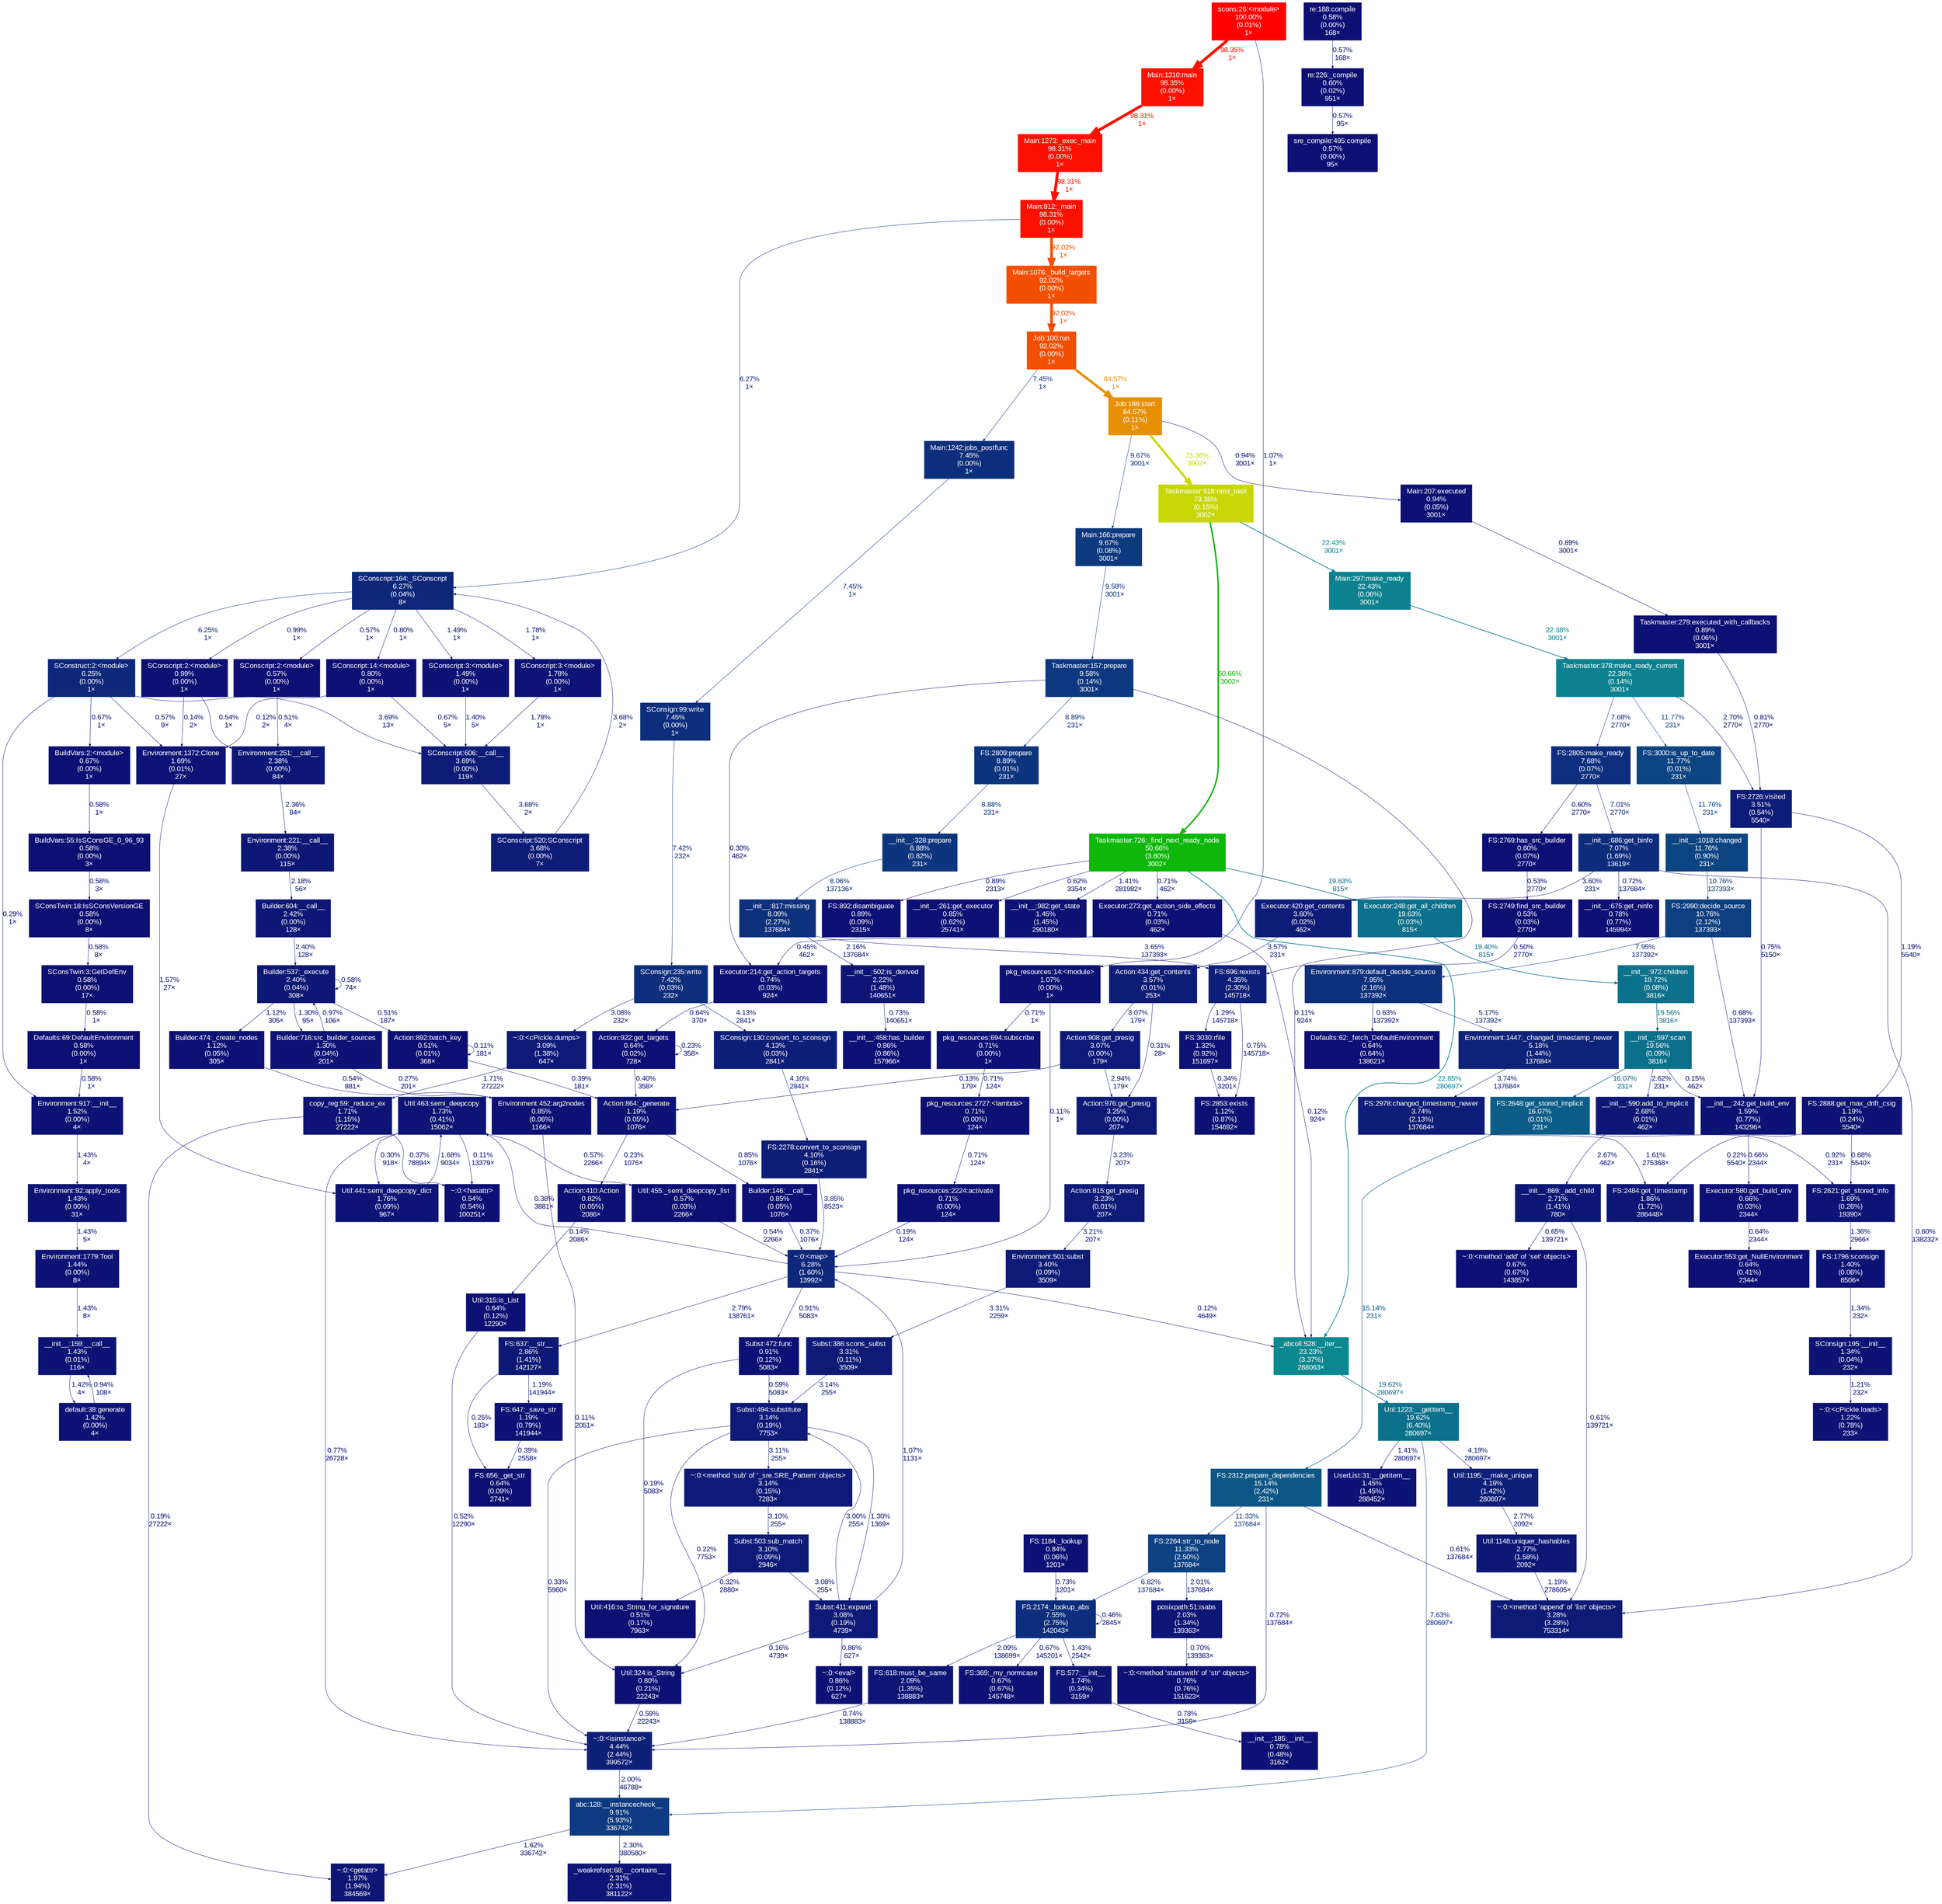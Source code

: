 digraph {
	graph [ranksep=0.25, fontname=Arial, nodesep=0.125];
	node [fontname=Arial, style=filled, height=0, width=0, shape=box, fontcolor=white];
	edge [fontname=Arial];
	0 [color="#0d2e7c", fontcolor="#ffffff", fontsize="10.00", label="FS:2174:_lookup_abs\n7.55%\n(2.75%)\n142043×"];
	0 -> 0 [color="#0d0f73", label="0.46%\n2845×", arrowsize="0.35", fontsize="10.00", fontcolor="#0d0f73", labeldistance="0.50", penwidth="0.50"];
	0 -> 336 [color="#0d0f74", label="0.67%\n145201×", arrowsize="0.35", fontsize="10.00", fontcolor="#0d0f74", labeldistance="0.50", penwidth="0.50"];
	0 -> 788 [color="#0d1375", label="1.43%\n2542×", arrowsize="0.35", fontsize="10.00", fontcolor="#0d1375", labeldistance="0.50", penwidth="0.50"];
	0 -> 415 [color="#0d1575", label="2.09%\n138699×", arrowsize="0.35", fontsize="10.00", fontcolor="#0d1575", labeldistance="0.50", penwidth="0.50"];
	1 [color="#0d1074", fontcolor="#ffffff", fontsize="10.00", label="FS:1184:_lookup\n0.84%\n(0.06%)\n1201×"];
	1 -> 0 [color="#0d1074", label="0.73%\n1201×", arrowsize="0.35", fontsize="10.00", fontcolor="#0d1074", labeldistance="0.50", penwidth="0.50"];
	2 [color="#0d4181", fontcolor="#ffffff", fontsize="10.00", label="FS:2264:str_to_node\n11.33%\n(2.50%)\n137684×"];
	2 -> 0 [color="#0d2b7c", label="6.82%\n137684×", arrowsize="0.35", fontsize="10.00", fontcolor="#0d2b7c", labeldistance="0.50", penwidth="0.50"];
	2 -> 1541 [color="#0d1575", label="2.01%\n137684×", arrowsize="0.35", fontsize="10.00", fontcolor="#0d1575", labeldistance="0.50", penwidth="0.50"];
	4 [color="#0eb709", fontcolor="#ffffff", fontsize="10.00", label="Taskmaster:726:_find_next_ready_node\n50.66%\n(3.80%)\n3002×"];
	4 -> 866 [color="#0d1375", label="1.41%\n281982×", arrowsize="0.35", fontsize="10.00", fontcolor="#0d1375", labeldistance="0.50", penwidth="0.50"];
	4 -> 292 [color="#0d1074", label="0.89%\n2313×", arrowsize="0.35", fontsize="10.00", fontcolor="#0d1074", labeldistance="0.50", penwidth="0.50"];
	4 -> 454 [color="#0d1074", label="0.71%\n462×", arrowsize="0.35", fontsize="10.00", fontcolor="#0d1074", labeldistance="0.50", penwidth="0.50"];
	4 -> 240 [color="#0d0f74", label="0.62%\n3354×", arrowsize="0.35", fontsize="10.00", fontcolor="#0d0f74", labeldistance="0.50", penwidth="0.50"];
	4 -> 927 [color="#0c8591", label="22.85%\n280697×", arrowsize="0.48", fontsize="10.00", fontcolor="#0c8591", labeldistance="0.91", penwidth="0.91"];
	4 -> 895 [color="#0c718c", label="19.63%\n815×", arrowsize="0.44", fontsize="10.00", fontcolor="#0c718c", labeldistance="0.79", penwidth="0.79"];
	14 [color="#0d0f73", fontcolor="#ffffff", fontsize="10.00", label="Action:892:batch_key\n0.51%\n(0.01%)\n368×"];
	14 -> 761 [color="#0d0e73", label="0.39%\n181×", arrowsize="0.35", fontsize="10.00", fontcolor="#0d0e73", labeldistance="0.50", penwidth="0.50"];
	14 -> 14 [color="#0d0d73", label="0.11%\n181×", arrowsize="0.35", fontsize="10.00", fontcolor="#0d0d73", labeldistance="0.50", penwidth="0.50"];
	15 [color="#0d1776", fontcolor="#ffffff", fontsize="10.00", label="Builder:537:_execute\n2.40%\n(0.04%)\n308×"];
	15 -> 14 [color="#0d0f73", label="0.51%\n187×", arrowsize="0.35", fontsize="10.00", fontcolor="#0d0f73", labeldistance="0.50", penwidth="0.50"];
	15 -> 15 [color="#0d0f73", label="0.58%\n74×", arrowsize="0.35", fontsize="10.00", fontcolor="#0d0f73", labeldistance="0.50", penwidth="0.50"];
	15 -> 17 [color="#0d1174", label="1.12%\n305×", arrowsize="0.35", fontsize="10.00", fontcolor="#0d1174", labeldistance="0.50", penwidth="0.50"];
	15 -> 208 [color="#0d1274", label="1.30%\n95×", arrowsize="0.35", fontsize="10.00", fontcolor="#0d1274", labeldistance="0.50", penwidth="0.50"];
	17 [color="#0d1174", fontcolor="#ffffff", fontsize="10.00", label="Builder:474:_create_nodes\n1.12%\n(0.05%)\n305×"];
	17 -> 222 [color="#0d0f73", label="0.54%\n881×", arrowsize="0.35", fontsize="10.00", fontcolor="#0d0f73", labeldistance="0.50", penwidth="0.50"];
	32 [color="#ff0000", fontcolor="#ffffff", fontsize="10.00", label="scons:26:<module>\n100.00%\n(0.01%)\n1×"];
	32 -> 239 [color="#0d1174", label="1.07%\n1×", arrowsize="0.35", fontsize="10.00", fontcolor="#0d1174", labeldistance="0.50", penwidth="0.50"];
	32 -> 124 [color="#fc1100", label="98.35%\n1×", arrowsize="0.99", fontsize="10.00", fontcolor="#fc1100", labeldistance="3.93", penwidth="3.93"];
	80 [color="#fc1100", fontcolor="#ffffff", fontsize="10.00", label="Main:812:_main\n98.31%\n(0.00%)\n1×"];
	80 -> 178 [color="#0d287b", label="6.27%\n1×", arrowsize="0.35", fontsize="10.00", fontcolor="#0d287b", labeldistance="0.50", penwidth="0.50"];
	80 -> 551 [color="#f34f02", label="92.02%\n1×", arrowsize="0.96", fontsize="10.00", fontcolor="#f34f02", labeldistance="3.68", penwidth="3.68"];
	97 [color="#0d1475", fontcolor="#ffffff", fontsize="10.00", label="Util:463:semi_deepcopy\n1.73%\n(0.41%)\n15062×"];
	97 -> 1349 [color="#0d0d73", label="0.11%\n13379×", arrowsize="0.35", fontsize="10.00", fontcolor="#0d0d73", labeldistance="0.50", penwidth="0.50"];
	97 -> 593 [color="#0d0f73", label="0.57%\n2266×", arrowsize="0.35", fontsize="10.00", fontcolor="#0d0f73", labeldistance="0.50", penwidth="0.50"];
	97 -> 1010 [color="#0d0e73", label="0.30%\n918×", arrowsize="0.35", fontsize="10.00", fontcolor="#0d0e73", labeldistance="0.50", penwidth="0.50"];
	97 -> 412 [color="#0d1074", label="0.77%\n26728×", arrowsize="0.35", fontsize="10.00", fontcolor="#0d1074", labeldistance="0.50", penwidth="0.50"];
	121 [color="#0d287b", fontcolor="#ffffff", fontsize="10.00", label="SConstruct:2:<module>\n6.25%\n(0.00%)\n1×"];
	121 -> 531 [color="#0d0e73", label="0.29%\n1×", arrowsize="0.35", fontsize="10.00", fontcolor="#0d0e73", labeldistance="0.50", penwidth="0.50"];
	121 -> 533 [color="#0d1074", label="0.67%\n1×", arrowsize="0.35", fontsize="10.00", fontcolor="#0d1074", labeldistance="0.50", penwidth="0.50"];
	121 -> 202 [color="#0d0f73", label="0.57%\n9×", arrowsize="0.35", fontsize="10.00", fontcolor="#0d0f73", labeldistance="0.50", penwidth="0.50"];
	121 -> 505 [color="#0d1c77", label="3.69%\n13×", arrowsize="0.35", fontsize="10.00", fontcolor="#0d1c77", labeldistance="0.50", penwidth="0.50"];
	124 [color="#fc1100", fontcolor="#ffffff", fontsize="10.00", label="Main:1310:main\n98.35%\n(0.00%)\n1×"];
	124 -> 437 [color="#fc1100", label="98.31%\n1×", arrowsize="0.99", fontsize="10.00", fontcolor="#fc1100", labeldistance="3.93", penwidth="3.93"];
	136 [color="#0d2c7c", fontcolor="#ffffff", fontsize="10.00", label="__init__:686:get_binfo\n7.07%\n(1.69%)\n13619×"];
	136 -> 334 [color="#0d1074", label="0.72%\n137684×", arrowsize="0.35", fontsize="10.00", fontcolor="#0d1074", labeldistance="0.50", penwidth="0.50"];
	136 -> 1619 [color="#0d0f74", label="0.60%\n138232×", arrowsize="0.35", fontsize="10.00", fontcolor="#0d0f74", labeldistance="0.50", penwidth="0.50"];
	136 -> 820 [color="#0d1c77", label="3.60%\n231×", arrowsize="0.35", fontsize="10.00", fontcolor="#0d1c77", labeldistance="0.50", penwidth="0.50"];
	138 [color="#0d0f73", fontcolor="#ffffff", fontsize="10.00", label="sre_compile:495:compile\n0.57%\n(0.00%)\n95×"];
	143 [color="#0d1375", fontcolor="#ffffff", fontsize="10.00", label="SConscript:3:<module>\n1.49%\n(0.00%)\n1×"];
	143 -> 505 [color="#0d1375", label="1.40%\n5×", arrowsize="0.35", fontsize="10.00", fontcolor="#0d1375", labeldistance="0.50", penwidth="0.50"];
	164 [color="#0d1c77", fontcolor="#ffffff", fontsize="10.00", label="SConscript:520:SConscript\n3.68%\n(0.00%)\n7×"];
	164 -> 178 [color="#0d1c77", label="3.68%\n2×", arrowsize="0.35", fontsize="10.00", fontcolor="#0d1c77", labeldistance="0.50", penwidth="0.50"];
	166 [color="#0d1375", fontcolor="#ffffff", fontsize="10.00", label="__init__:159:__call__\n1.43%\n(0.01%)\n116×"];
	166 -> 518 [color="#0d1375", label="1.42%\n4×", arrowsize="0.35", fontsize="10.00", fontcolor="#0d1375", labeldistance="0.50", penwidth="0.50"];
	178 [color="#0d287b", fontcolor="#ffffff", fontsize="10.00", label="SConscript:164:_SConscript\n6.27%\n(0.04%)\n8×"];
	178 -> 512 [color="#0d0f73", label="0.57%\n1×", arrowsize="0.35", fontsize="10.00", fontcolor="#0d0f73", labeldistance="0.50", penwidth="0.50"];
	178 -> 143 [color="#0d1375", label="1.49%\n1×", arrowsize="0.35", fontsize="10.00", fontcolor="#0d1375", labeldistance="0.50", penwidth="0.50"];
	178 -> 280 [color="#0d1174", label="0.99%\n1×", arrowsize="0.35", fontsize="10.00", fontcolor="#0d1174", labeldistance="0.50", penwidth="0.50"];
	178 -> 514 [color="#0d1475", label="1.78%\n1×", arrowsize="0.35", fontsize="10.00", fontcolor="#0d1475", labeldistance="0.50", penwidth="0.50"];
	178 -> 121 [color="#0d287b", label="6.25%\n1×", arrowsize="0.35", fontsize="10.00", fontcolor="#0d287b", labeldistance="0.50", penwidth="0.50"];
	178 -> 508 [color="#0d1074", label="0.80%\n1×", arrowsize="0.35", fontsize="10.00", fontcolor="#0d1074", labeldistance="0.50", penwidth="0.50"];
	190 [color="#0d1074", fontcolor="#ffffff", fontsize="10.00", label="__init__:458:has_builder\n0.86%\n(0.86%)\n157966×"];
	193 [color="#0c8290", fontcolor="#ffffff", fontsize="10.00", label="Taskmaster:378:make_ready_current\n22.38%\n(0.14%)\n3001×"];
	193 -> 194 [color="#0d1876", label="2.70%\n2770×", arrowsize="0.35", fontsize="10.00", fontcolor="#0d1876", labeldistance="0.50", penwidth="0.50"];
	193 -> 806 [color="#0d2f7d", label="7.68%\n2770×", arrowsize="0.35", fontsize="10.00", fontcolor="#0d2f7d", labeldistance="0.50", penwidth="0.50"];
	193 -> 921 [color="#0d4482", label="11.77%\n231×", arrowsize="0.35", fontsize="10.00", fontcolor="#0d4482", labeldistance="0.50", penwidth="0.50"];
	194 [color="#0d1c77", fontcolor="#ffffff", fontsize="10.00", label="FS:2726:visited\n3.51%\n(0.54%)\n5540×"];
	194 -> 690 [color="#0d1274", label="1.19%\n5540×", arrowsize="0.35", fontsize="10.00", fontcolor="#0d1274", labeldistance="0.50", penwidth="0.50"];
	194 -> 243 [color="#0d1074", label="0.75%\n5150×", arrowsize="0.35", fontsize="10.00", fontcolor="#0d1074", labeldistance="0.50", penwidth="0.50"];
	195 [color="#0c708c", fontcolor="#ffffff", fontsize="10.00", label="__init__:597:scan\n19.56%\n(0.09%)\n3816×"];
	195 -> 742 [color="#0c5c88", label="16.07%\n231×", arrowsize="0.40", fontsize="10.00", fontcolor="#0c5c88", labeldistance="0.64", penwidth="0.64"];
	195 -> 934 [color="#0d1876", label="2.62%\n231×", arrowsize="0.35", fontsize="10.00", fontcolor="#0d1876", labeldistance="0.50", penwidth="0.50"];
	195 -> 243 [color="#0d0d73", label="0.15%\n462×", arrowsize="0.35", fontsize="10.00", fontcolor="#0d0d73", labeldistance="0.50", penwidth="0.50"];
	196 [color="#0d1676", fontcolor="#ffffff", fontsize="10.00", label="__init__:502:is_derived\n2.22%\n(1.48%)\n140651×"];
	196 -> 190 [color="#0d1074", label="0.73%\n140651×", arrowsize="0.35", fontsize="10.00", fontcolor="#0d1074", labeldistance="0.50", penwidth="0.50"];
	197 [color="#0d4482", fontcolor="#ffffff", fontsize="10.00", label="__init__:1018:changed\n11.76%\n(0.90%)\n231×"];
	197 -> 282 [color="#0d3f81", label="10.76%\n137393×", arrowsize="0.35", fontsize="10.00", fontcolor="#0d3f81", labeldistance="0.50", penwidth="0.50"];
	198 [color="#0d1174", fontcolor="#ffffff", fontsize="10.00", label="Main:207:executed\n0.94%\n(0.05%)\n3001×"];
	198 -> 817 [color="#0d1074", label="0.89%\n3001×", arrowsize="0.35", fontsize="10.00", fontcolor="#0d1074", labeldistance="0.50", penwidth="0.50"];
	202 [color="#0d1475", fontcolor="#ffffff", fontsize="10.00", label="Environment:1372:Clone\n1.69%\n(0.01%)\n27×"];
	202 -> 1010 [color="#0d1375", label="1.57%\n27×", arrowsize="0.35", fontsize="10.00", fontcolor="#0d1375", labeldistance="0.50", penwidth="0.50"];
	208 [color="#0d1274", fontcolor="#ffffff", fontsize="10.00", label="Builder:716:src_builder_sources\n1.30%\n(0.04%)\n201×"];
	208 -> 15 [color="#0d1174", label="0.97%\n106×", arrowsize="0.35", fontsize="10.00", fontcolor="#0d1174", labeldistance="0.50", penwidth="0.50"];
	208 -> 222 [color="#0d0e73", label="0.27%\n201×", arrowsize="0.35", fontsize="10.00", fontcolor="#0d0e73", labeldistance="0.50", penwidth="0.50"];
	209 [color="#0c718c", fontcolor="#ffffff", fontsize="10.00", label="__init__:972:children\n19.72%\n(0.08%)\n3816×"];
	209 -> 195 [color="#0c708c", label="19.56%\n3816×", arrowsize="0.44", fontsize="10.00", fontcolor="#0c708c", labeldistance="0.78", penwidth="0.78"];
	212 [color="#0d287b", fontcolor="#ffffff", fontsize="10.00", label="~:0:<map>\n6.28%\n(1.60%)\n13992×"];
	212 -> 927 [color="#0d0d73", label="0.12%\n4649×", arrowsize="0.35", fontsize="10.00", fontcolor="#0d0d73", labeldistance="0.50", penwidth="0.50"];
	212 -> 1186 [color="#0d1074", label="0.91%\n5083×", arrowsize="0.35", fontsize="10.00", fontcolor="#0d1074", labeldistance="0.50", penwidth="0.50"];
	212 -> 97 [color="#0d0e73", label="0.38%\n3881×", arrowsize="0.35", fontsize="10.00", fontcolor="#0d0e73", labeldistance="0.50", penwidth="0.50"];
	212 -> 620 [color="#0d1976", label="2.79%\n138761×", arrowsize="0.35", fontsize="10.00", fontcolor="#0d1976", labeldistance="0.50", penwidth="0.50"];
	222 [color="#0d1074", fontcolor="#ffffff", fontsize="10.00", label="Environment:452:arg2nodes\n0.85%\n(0.06%)\n1166×"];
	222 -> 422 [color="#0d0d73", label="0.11%\n2051×", arrowsize="0.35", fontsize="10.00", fontcolor="#0d0d73", labeldistance="0.50", penwidth="0.50"];
	235 [color="#0d1b77", fontcolor="#ffffff", fontsize="10.00", label="Environment:501:subst\n3.40%\n(0.09%)\n3509×"];
	235 -> 273 [color="#0d1b77", label="3.31%\n2259×", arrowsize="0.35", fontsize="10.00", fontcolor="#0d1b77", labeldistance="0.50", penwidth="0.50"];
	239 [color="#0d1174", fontcolor="#ffffff", fontsize="10.00", label="pkg_resources:14:<module>\n1.07%\n(0.00%)\n1×"];
	239 -> 212 [color="#0d0d73", label="0.11%\n1×", arrowsize="0.35", fontsize="10.00", fontcolor="#0d0d73", labeldistance="0.50", penwidth="0.50"];
	239 -> 482 [color="#0d1074", label="0.71%\n1×", arrowsize="0.35", fontsize="10.00", fontcolor="#0d1074", labeldistance="0.50", penwidth="0.50"];
	240 [color="#0d1074", fontcolor="#ffffff", fontsize="10.00", label="__init__:261:get_executor\n0.85%\n(0.62%)\n25741×"];
	242 [color="#c9d706", fontcolor="#ffffff", fontsize="10.00", label="Taskmaster:918:next_task\n73.36%\n(0.15%)\n3002×"];
	242 -> 4 [color="#0eb709", label="50.66%\n3002×", arrowsize="0.71", fontsize="10.00", fontcolor="#0eb709", labeldistance="2.03", penwidth="2.03"];
	242 -> 1485 [color="#0c8290", label="22.43%\n3001×", arrowsize="0.47", fontsize="10.00", fontcolor="#0c8290", labeldistance="0.90", penwidth="0.90"];
	243 [color="#0d1375", fontcolor="#ffffff", fontsize="10.00", label="__init__:242:get_build_env\n1.59%\n(0.77%)\n143296×"];
	243 -> 790 [color="#0d0f74", label="0.66%\n2344×", arrowsize="0.35", fontsize="10.00", fontcolor="#0d0f74", labeldistance="0.50", penwidth="0.50"];
	244 [color="#0d387f", fontcolor="#ffffff", fontsize="10.00", label="Taskmaster:157:prepare\n9.58%\n(0.14%)\n3001×"];
	244 -> 844 [color="#0d357e", label="8.89%\n231×", arrowsize="0.35", fontsize="10.00", fontcolor="#0d357e", labeldistance="0.50", penwidth="0.50"];
	244 -> 981 [color="#0d0e73", label="0.30%\n462×", arrowsize="0.35", fontsize="10.00", fontcolor="#0d0e73", labeldistance="0.50", penwidth="0.50"];
	244 -> 927 [color="#0d0d73", label="0.11%\n924×", arrowsize="0.35", fontsize="10.00", fontcolor="#0d0d73", labeldistance="0.50", penwidth="0.50"];
	250 [color="#0d1c77", fontcolor="#ffffff", fontsize="10.00", label="Action:434:get_contents\n3.57%\n(0.01%)\n253×"];
	250 -> 1167 [color="#0d0e73", label="0.31%\n28×", arrowsize="0.35", fontsize="10.00", fontcolor="#0d0e73", labeldistance="0.50", penwidth="0.50"];
	250 -> 847 [color="#0d1a77", label="3.07%\n179×", arrowsize="0.35", fontsize="10.00", fontcolor="#0d1a77", labeldistance="0.50", penwidth="0.50"];
	273 [color="#0d1b77", fontcolor="#ffffff", fontsize="10.00", label="Subst:386:scons_subst\n3.31%\n(0.11%)\n3509×"];
	273 -> 438 [color="#0d1a77", label="3.14%\n255×", arrowsize="0.35", fontsize="10.00", fontcolor="#0d1a77", labeldistance="0.50", penwidth="0.50"];
	280 [color="#0d1174", fontcolor="#ffffff", fontsize="10.00", label="SConscript:2:<module>\n0.99%\n(0.00%)\n1×"];
	280 -> 202 [color="#0d0d73", label="0.14%\n2×", arrowsize="0.35", fontsize="10.00", fontcolor="#0d0d73", labeldistance="0.50", penwidth="0.50"];
	280 -> 763 [color="#0d0f73", label="0.54%\n1×", arrowsize="0.35", fontsize="10.00", fontcolor="#0d0f73", labeldistance="0.50", penwidth="0.50"];
	282 [color="#0d3f81", fontcolor="#ffffff", fontsize="10.00", label="FS:2990:decide_source\n10.76%\n(2.12%)\n137393×"];
	282 -> 1466 [color="#0d307d", label="7.95%\n137392×", arrowsize="0.35", fontsize="10.00", fontcolor="#0d307d", labeldistance="0.50", penwidth="0.50"];
	282 -> 243 [color="#0d1074", label="0.68%\n137393×", arrowsize="0.35", fontsize="10.00", fontcolor="#0d1074", labeldistance="0.50", penwidth="0.50"];
	292 [color="#0d1074", fontcolor="#ffffff", fontsize="10.00", label="FS:892:disambiguate\n0.89%\n(0.09%)\n2315×"];
	308 [color="#0d1074", fontcolor="#ffffff", fontsize="10.00", label="__init__:185:__init__\n0.78%\n(0.48%)\n3162×"];
	318 [color="#0d0f73", fontcolor="#ffffff", fontsize="10.00", label="Util:416:to_String_for_signature\n0.51%\n(0.17%)\n7963×"];
	321 [color="#e89004", fontcolor="#ffffff", fontsize="10.00", label="Job:186:start\n84.57%\n(0.11%)\n1×"];
	321 -> 198 [color="#0d1174", label="0.94%\n3001×", arrowsize="0.35", fontsize="10.00", fontcolor="#0d1174", labeldistance="0.50", penwidth="0.50"];
	321 -> 1385 [color="#0d397f", label="9.67%\n3001×", arrowsize="0.35", fontsize="10.00", fontcolor="#0d397f", labeldistance="0.50", penwidth="0.50"];
	321 -> 242 [color="#c9d706", label="73.36%\n3002×", arrowsize="0.86", fontsize="10.00", fontcolor="#c9d706", labeldistance="2.93", penwidth="2.93"];
	334 [color="#0d1074", fontcolor="#ffffff", fontsize="10.00", label="__init__:675:get_ninfo\n0.78%\n(0.77%)\n145994×"];
	336 [color="#0d1074", fontcolor="#ffffff", fontsize="10.00", label="FS:369:_my_normcase\n0.67%\n(0.67%)\n145748×"];
	337 [color="#0d1274", fontcolor="#ffffff", fontsize="10.00", label="FS:3030:rfile\n1.32%\n(0.92%)\n151697×"];
	337 -> 1102 [color="#0d0e73", label="0.34%\n3201×", arrowsize="0.35", fontsize="10.00", fontcolor="#0d0e73", labeldistance="0.50", penwidth="0.50"];
	389 [color="#0d1375", fontcolor="#ffffff", fontsize="10.00", label="Environment:1779:Tool\n1.44%\n(0.00%)\n8×"];
	389 -> 166 [color="#0d1375", label="1.43%\n8×", arrowsize="0.35", fontsize="10.00", fontcolor="#0d1375", labeldistance="0.50", penwidth="0.50"];
	391 [color="#0d1375", fontcolor="#ffffff", fontsize="10.00", label="Environment:92:apply_tools\n1.43%\n(0.00%)\n31×"];
	391 -> 389 [color="#0d1375", label="1.43%\n5×", arrowsize="0.35", fontsize="10.00", fontcolor="#0d1375", labeldistance="0.50", penwidth="0.50"];
	412 [color="#0d2078", fontcolor="#ffffff", fontsize="10.00", label="~:0:<isinstance>\n4.44%\n(2.44%)\n399572×"];
	412 -> 633 [color="#0d1575", label="2.00%\n46788×", arrowsize="0.35", fontsize="10.00", fontcolor="#0d1575", labeldistance="0.50", penwidth="0.50"];
	415 [color="#0d1575", fontcolor="#ffffff", fontsize="10.00", label="FS:618:must_be_same\n2.09%\n(1.35%)\n138883×"];
	415 -> 412 [color="#0d1074", label="0.74%\n138883×", arrowsize="0.35", fontsize="10.00", fontcolor="#0d1074", labeldistance="0.50", penwidth="0.50"];
	418 [color="#0d0f74", fontcolor="#ffffff", fontsize="10.00", label="Util:315:is_List\n0.64%\n(0.12%)\n12290×"];
	418 -> 412 [color="#0d0f73", label="0.52%\n12290×", arrowsize="0.35", fontsize="10.00", fontcolor="#0d0f73", labeldistance="0.50", penwidth="0.50"];
	422 [color="#0d1074", fontcolor="#ffffff", fontsize="10.00", label="Util:324:is_String\n0.80%\n(0.21%)\n22243×"];
	422 -> 412 [color="#0d0f73", label="0.59%\n22243×", arrowsize="0.35", fontsize="10.00", fontcolor="#0d0f73", labeldistance="0.50", penwidth="0.50"];
	427 [color="#0d0f74", fontcolor="#ffffff", fontsize="10.00", label="re:226:_compile\n0.60%\n(0.02%)\n951×"];
	427 -> 138 [color="#0d0f73", label="0.57%\n95×", arrowsize="0.35", fontsize="10.00", fontcolor="#0d0f73", labeldistance="0.50", penwidth="0.50"];
	436 [color="#0d1274", fontcolor="#ffffff", fontsize="10.00", label="SConsign:195:__init__\n1.34%\n(0.04%)\n232×"];
	436 -> 1284 [color="#0d1274", label="1.21%\n232×", arrowsize="0.35", fontsize="10.00", fontcolor="#0d1274", labeldistance="0.50", penwidth="0.50"];
	437 [color="#fc1100", fontcolor="#ffffff", fontsize="10.00", label="Main:1273:_exec_main\n98.31%\n(0.00%)\n1×"];
	437 -> 80 [color="#fc1100", label="98.31%\n1×", arrowsize="0.99", fontsize="10.00", fontcolor="#fc1100", labeldistance="3.93", penwidth="3.93"];
	438 [color="#0d1a77", fontcolor="#ffffff", fontsize="10.00", label="Subst:494:substitute\n3.14%\n(0.19%)\n7753×"];
	438 -> 585 [color="#0d1274", label="1.30%\n1369×", arrowsize="0.35", fontsize="10.00", fontcolor="#0d1274", labeldistance="0.50", penwidth="0.50"];
	438 -> 1171 [color="#0d1a77", label="3.11%\n255×", arrowsize="0.35", fontsize="10.00", fontcolor="#0d1a77", labeldistance="0.50", penwidth="0.50"];
	438 -> 412 [color="#0d0e73", label="0.33%\n5960×", arrowsize="0.35", fontsize="10.00", fontcolor="#0d0e73", labeldistance="0.50", penwidth="0.50"];
	438 -> 422 [color="#0d0e73", label="0.22%\n7753×", arrowsize="0.35", fontsize="10.00", fontcolor="#0d0e73", labeldistance="0.50", penwidth="0.50"];
	441 [color="#0c5686", fontcolor="#ffffff", fontsize="10.00", label="FS:2312:prepare_dependencies\n15.14%\n(2.42%)\n231×"];
	441 -> 2 [color="#0d4181", label="11.33%\n137684×", arrowsize="0.35", fontsize="10.00", fontcolor="#0d4181", labeldistance="0.50", penwidth="0.50"];
	441 -> 1619 [color="#0d0f74", label="0.61%\n137684×", arrowsize="0.35", fontsize="10.00", fontcolor="#0d0f74", labeldistance="0.50", penwidth="0.50"];
	441 -> 412 [color="#0d1074", label="0.72%\n137684×", arrowsize="0.35", fontsize="10.00", fontcolor="#0d1074", labeldistance="0.50", penwidth="0.50"];
	447 [color="#0d1475", fontcolor="#ffffff", fontsize="10.00", label="FS:2621:get_stored_info\n1.69%\n(0.26%)\n19390×"];
	447 -> 1288 [color="#0d1274", label="1.36%\n2966×", arrowsize="0.35", fontsize="10.00", fontcolor="#0d1274", labeldistance="0.50", penwidth="0.50"];
	453 [color="#0d1575", fontcolor="#ffffff", fontsize="10.00", label="~:0:<getattr>\n1.97%\n(1.94%)\n384569×"];
	454 [color="#0d1074", fontcolor="#ffffff", fontsize="10.00", label="Executor:273:get_action_side_effects\n0.71%\n(0.03%)\n462×"];
	454 -> 927 [color="#0d0d73", label="0.12%\n924×", arrowsize="0.35", fontsize="10.00", fontcolor="#0d0d73", labeldistance="0.50", penwidth="0.50"];
	454 -> 981 [color="#0d0f73", label="0.45%\n462×", arrowsize="0.35", fontsize="10.00", fontcolor="#0d0f73", labeldistance="0.50", penwidth="0.50"];
	482 [color="#0d1074", fontcolor="#ffffff", fontsize="10.00", label="pkg_resources:694:subscribe\n0.71%\n(0.00%)\n1×"];
	482 -> 1047 [color="#0d1074", label="0.71%\n124×", arrowsize="0.35", fontsize="10.00", fontcolor="#0d1074", labeldistance="0.50", penwidth="0.50"];
	491 [color="#0d1a77", fontcolor="#ffffff", fontsize="10.00", label="Action:815:get_presig\n3.23%\n(0.01%)\n207×"];
	491 -> 235 [color="#0d1a77", label="3.21%\n207×", arrowsize="0.35", fontsize="10.00", fontcolor="#0d1a77", labeldistance="0.50", penwidth="0.50"];
	505 [color="#0d1c77", fontcolor="#ffffff", fontsize="10.00", label="SConscript:606:__call__\n3.69%\n(0.00%)\n119×"];
	505 -> 164 [color="#0d1c77", label="3.68%\n2×", arrowsize="0.35", fontsize="10.00", fontcolor="#0d1c77", labeldistance="0.50", penwidth="0.50"];
	508 [color="#0d1074", fontcolor="#ffffff", fontsize="10.00", label="SConscript:14:<module>\n0.80%\n(0.00%)\n1×"];
	508 -> 202 [color="#0d0d73", label="0.12%\n2×", arrowsize="0.35", fontsize="10.00", fontcolor="#0d0d73", labeldistance="0.50", penwidth="0.50"];
	508 -> 505 [color="#0d1074", label="0.67%\n5×", arrowsize="0.35", fontsize="10.00", fontcolor="#0d1074", labeldistance="0.50", penwidth="0.50"];
	512 [color="#0d0f73", fontcolor="#ffffff", fontsize="10.00", label="SConscript:2:<module>\n0.57%\n(0.00%)\n1×"];
	512 -> 763 [color="#0d0f73", label="0.51%\n4×", arrowsize="0.35", fontsize="10.00", fontcolor="#0d0f73", labeldistance="0.50", penwidth="0.50"];
	514 [color="#0d1475", fontcolor="#ffffff", fontsize="10.00", label="SConscript:3:<module>\n1.78%\n(0.00%)\n1×"];
	514 -> 505 [color="#0d1475", label="1.78%\n1×", arrowsize="0.35", fontsize="10.00", fontcolor="#0d1475", labeldistance="0.50", penwidth="0.50"];
	518 [color="#0d1375", fontcolor="#ffffff", fontsize="10.00", label="default:38:generate\n1.42%\n(0.00%)\n4×"];
	518 -> 166 [color="#0d1174", label="0.94%\n108×", arrowsize="0.35", fontsize="10.00", fontcolor="#0d1174", labeldistance="0.50", penwidth="0.50"];
	531 [color="#0d1375", fontcolor="#ffffff", fontsize="10.00", label="Environment:917:__init__\n1.52%\n(0.00%)\n4×"];
	531 -> 391 [color="#0d1375", label="1.43%\n4×", arrowsize="0.35", fontsize="10.00", fontcolor="#0d1375", labeldistance="0.50", penwidth="0.50"];
	533 [color="#0d1074", fontcolor="#ffffff", fontsize="10.00", label="BuildVars:2:<module>\n0.67%\n(0.00%)\n1×"];
	533 -> 954 [color="#0d0f73", label="0.58%\n1×", arrowsize="0.35", fontsize="10.00", fontcolor="#0d0f73", labeldistance="0.50", penwidth="0.50"];
	551 [color="#f34f02", fontcolor="#ffffff", fontsize="10.00", label="Main:1076:_build_targets\n92.02%\n(0.00%)\n1×"];
	551 -> 1038 [color="#f34f02", label="92.02%\n1×", arrowsize="0.96", fontsize="10.00", fontcolor="#f34f02", labeldistance="3.68", penwidth="3.68"];
	559 [color="#0d0f74", fontcolor="#ffffff", fontsize="10.00", label="FS:656:_get_str\n0.64%\n(0.09%)\n2741×"];
	560 [color="#0d317d", fontcolor="#ffffff", fontsize="10.00", label="__init__:817:missing\n8.09%\n(2.27%)\n137684×"];
	560 -> 196 [color="#0d1676", label="2.16%\n137684×", arrowsize="0.35", fontsize="10.00", fontcolor="#0d1676", labeldistance="0.50", penwidth="0.50"];
	560 -> 1030 [color="#0d1c77", label="3.65%\n137393×", arrowsize="0.35", fontsize="10.00", fontcolor="#0d1c77", labeldistance="0.50", penwidth="0.50"];
	584 [color="#0d1e78", fontcolor="#ffffff", fontsize="10.00", label="FS:2278:convert_to_sconsign\n4.10%\n(0.16%)\n2841×"];
	584 -> 212 [color="#0d1d78", label="3.85%\n8523×", arrowsize="0.35", fontsize="10.00", fontcolor="#0d1d78", labeldistance="0.50", penwidth="0.50"];
	585 [color="#0d1a77", fontcolor="#ffffff", fontsize="10.00", label="Subst:411:expand\n3.08%\n(0.19%)\n4739×"];
	585 -> 1419 [color="#0d1074", label="0.86%\n627×", arrowsize="0.35", fontsize="10.00", fontcolor="#0d1074", labeldistance="0.50", penwidth="0.50"];
	585 -> 422 [color="#0d0d73", label="0.16%\n4739×", arrowsize="0.35", fontsize="10.00", fontcolor="#0d0d73", labeldistance="0.50", penwidth="0.50"];
	585 -> 212 [color="#0d1174", label="1.07%\n1131×", arrowsize="0.35", fontsize="10.00", fontcolor="#0d1174", labeldistance="0.50", penwidth="0.50"];
	585 -> 438 [color="#0d1977", label="3.00%\n255×", arrowsize="0.35", fontsize="10.00", fontcolor="#0d1977", labeldistance="0.50", penwidth="0.50"];
	587 [color="#0d1074", fontcolor="#ffffff", fontsize="10.00", label="pkg_resources:2224:activate\n0.71%\n(0.00%)\n124×"];
	587 -> 212 [color="#0d0e73", label="0.19%\n124×", arrowsize="0.35", fontsize="10.00", fontcolor="#0d0e73", labeldistance="0.50", penwidth="0.50"];
	593 [color="#0d0f73", fontcolor="#ffffff", fontsize="10.00", label="Util:455:_semi_deepcopy_list\n0.57%\n(0.03%)\n2266×"];
	593 -> 212 [color="#0d0f73", label="0.54%\n2266×", arrowsize="0.35", fontsize="10.00", fontcolor="#0d0f73", labeldistance="0.50", penwidth="0.50"];
	594 [color="#0d1074", fontcolor="#ffffff", fontsize="10.00", label="Builder:146:__call__\n0.85%\n(0.05%)\n1076×"];
	594 -> 212 [color="#0d0e73", label="0.37%\n1076×", arrowsize="0.35", fontsize="10.00", fontcolor="#0d0e73", labeldistance="0.50", penwidth="0.50"];
	620 [color="#0d1976", fontcolor="#ffffff", fontsize="10.00", label="FS:637:__str__\n2.86%\n(1.41%)\n142127×"];
	620 -> 812 [color="#0d1274", label="1.19%\n141944×", arrowsize="0.35", fontsize="10.00", fontcolor="#0d1274", labeldistance="0.50", penwidth="0.50"];
	620 -> 559 [color="#0d0e73", label="0.25%\n183×", arrowsize="0.35", fontsize="10.00", fontcolor="#0d0e73", labeldistance="0.50", penwidth="0.50"];
	623 [color="#0d1e78", fontcolor="#ffffff", fontsize="10.00", label="SConsign:130:convert_to_sconsign\n4.13%\n(0.03%)\n2841×"];
	623 -> 584 [color="#0d1e78", label="4.10%\n2841×", arrowsize="0.35", fontsize="10.00", fontcolor="#0d1e78", labeldistance="0.50", penwidth="0.50"];
	624 [color="#0d2e7c", fontcolor="#ffffff", fontsize="10.00", label="SConsign:235:write\n7.42%\n(0.03%)\n232×"];
	624 -> 623 [color="#0d1e78", label="4.13%\n2841×", arrowsize="0.35", fontsize="10.00", fontcolor="#0d1e78", labeldistance="0.50", penwidth="0.50"];
	624 -> 1301 [color="#0d1a77", label="3.08%\n232×", arrowsize="0.35", fontsize="10.00", fontcolor="#0d1a77", labeldistance="0.50", penwidth="0.50"];
	630 [color="#0d1475", fontcolor="#ffffff", fontsize="10.00", label="copy_reg:59:_reduce_ex\n1.71%\n(1.15%)\n27222×"];
	630 -> 453 [color="#0d0e73", label="0.19%\n27222×", arrowsize="0.35", fontsize="10.00", fontcolor="#0d0e73", labeldistance="0.50", penwidth="0.50"];
	630 -> 1349 [color="#0d0e73", label="0.37%\n78894×", arrowsize="0.35", fontsize="10.00", fontcolor="#0d0e73", labeldistance="0.50", penwidth="0.50"];
	633 [color="#0d3a80", fontcolor="#ffffff", fontsize="10.00", label="abc:128:__instancecheck__\n9.91%\n(5.93%)\n336742×"];
	633 -> 453 [color="#0d1475", label="1.62%\n336742×", arrowsize="0.35", fontsize="10.00", fontcolor="#0d1475", labeldistance="0.50", penwidth="0.50"];
	633 -> 1665 [color="#0d1676", label="2.30%\n380580×", arrowsize="0.35", fontsize="10.00", fontcolor="#0d1676", labeldistance="0.50", penwidth="0.50"];
	648 [color="#0d2e7c", fontcolor="#ffffff", fontsize="10.00", label="SConsign:99:write\n7.45%\n(0.00%)\n1×"];
	648 -> 624 [color="#0d2e7c", label="7.42%\n232×", arrowsize="0.35", fontsize="10.00", fontcolor="#0d2e7c", labeldistance="0.50", penwidth="0.50"];
	690 [color="#0d1274", fontcolor="#ffffff", fontsize="10.00", label="FS:2888:get_max_drift_csig\n1.19%\n(0.24%)\n5540×"];
	690 -> 1029 [color="#0d0e73", label="0.22%\n5540×", arrowsize="0.35", fontsize="10.00", fontcolor="#0d0e73", labeldistance="0.50", penwidth="0.50"];
	690 -> 447 [color="#0d1074", label="0.68%\n5540×", arrowsize="0.35", fontsize="10.00", fontcolor="#0d1074", labeldistance="0.50", penwidth="0.50"];
	705 [color="#0d1074", fontcolor="#ffffff", fontsize="10.00", label="Action:410:Action\n0.82%\n(0.05%)\n2086×"];
	705 -> 418 [color="#0d0d73", label="0.14%\n2086×", arrowsize="0.35", fontsize="10.00", fontcolor="#0d0d73", labeldistance="0.50", penwidth="0.50"];
	742 [color="#0c5c88", fontcolor="#ffffff", fontsize="10.00", label="FS:2648:get_stored_implicit\n16.07%\n(0.01%)\n231×"];
	742 -> 441 [color="#0c5686", label="15.14%\n231×", arrowsize="0.39", fontsize="10.00", fontcolor="#0c5686", labeldistance="0.61", penwidth="0.61"];
	742 -> 447 [color="#0d1174", label="0.92%\n231×", arrowsize="0.35", fontsize="10.00", fontcolor="#0d1174", labeldistance="0.50", penwidth="0.50"];
	756 [color="#0d1a77", fontcolor="#ffffff", fontsize="10.00", label="Subst:503:sub_match\n3.10%\n(0.09%)\n2946×"];
	756 -> 585 [color="#0d1a77", label="3.08%\n255×", arrowsize="0.35", fontsize="10.00", fontcolor="#0d1a77", labeldistance="0.50", penwidth="0.50"];
	756 -> 318 [color="#0d0e73", label="0.32%\n2880×", arrowsize="0.35", fontsize="10.00", fontcolor="#0d0e73", labeldistance="0.50", penwidth="0.50"];
	758 [color="#0d1776", fontcolor="#ffffff", fontsize="10.00", label="Builder:604:__call__\n2.42%\n(0.00%)\n128×"];
	758 -> 15 [color="#0d1776", label="2.40%\n128×", arrowsize="0.35", fontsize="10.00", fontcolor="#0d1776", labeldistance="0.50", penwidth="0.50"];
	761 [color="#0d1274", fontcolor="#ffffff", fontsize="10.00", label="Action:864:_generate\n1.19%\n(0.05%)\n1076×"];
	761 -> 705 [color="#0d0e73", label="0.23%\n1076×", arrowsize="0.35", fontsize="10.00", fontcolor="#0d0e73", labeldistance="0.50", penwidth="0.50"];
	761 -> 594 [color="#0d1074", label="0.85%\n1076×", arrowsize="0.35", fontsize="10.00", fontcolor="#0d1074", labeldistance="0.50", penwidth="0.50"];
	763 [color="#0d1776", fontcolor="#ffffff", fontsize="10.00", label="Environment:251:__call__\n2.38%\n(0.00%)\n84×"];
	763 -> 854 [color="#0d1776", label="2.36%\n84×", arrowsize="0.35", fontsize="10.00", fontcolor="#0d1776", labeldistance="0.50", penwidth="0.50"];
	768 [color="#0d1876", fontcolor="#ffffff", fontsize="10.00", label="Util:1148:uniquer_hashables\n2.77%\n(1.58%)\n2092×"];
	768 -> 1619 [color="#0d1274", label="1.19%\n278605×", arrowsize="0.35", fontsize="10.00", fontcolor="#0d1274", labeldistance="0.50", penwidth="0.50"];
	769 [color="#0d1f78", fontcolor="#ffffff", fontsize="10.00", label="Util:1195:__make_unique\n4.19%\n(1.42%)\n280697×"];
	769 -> 768 [color="#0d1876", label="2.77%\n2092×", arrowsize="0.35", fontsize="10.00", fontcolor="#0d1876", labeldistance="0.50", penwidth="0.50"];
	784 [color="#0d0f73", fontcolor="#ffffff", fontsize="10.00", label="SConsTwin:18:IsSConsVersionGE\n0.58%\n(0.00%)\n8×"];
	784 -> 851 [color="#0d0f73", label="0.58%\n8×", arrowsize="0.35", fontsize="10.00", fontcolor="#0d0f73", labeldistance="0.50", penwidth="0.50"];
	788 [color="#0d1475", fontcolor="#ffffff", fontsize="10.00", label="FS:577:__init__\n1.74%\n(0.34%)\n3159×"];
	788 -> 308 [color="#0d1074", label="0.78%\n3159×", arrowsize="0.35", fontsize="10.00", fontcolor="#0d1074", labeldistance="0.50", penwidth="0.50"];
	790 [color="#0d0f74", fontcolor="#ffffff", fontsize="10.00", label="Executor:580:get_build_env\n0.66%\n(0.03%)\n2344×"];
	790 -> 833 [color="#0d0f74", label="0.64%\n2344×", arrowsize="0.35", fontsize="10.00", fontcolor="#0d0f74", labeldistance="0.50", penwidth="0.50"];
	796 [color="#0d0f74", fontcolor="#ffffff", fontsize="10.00", label="Action:922:get_targets\n0.64%\n(0.02%)\n728×"];
	796 -> 761 [color="#0d0e73", label="0.40%\n358×", arrowsize="0.35", fontsize="10.00", fontcolor="#0d0e73", labeldistance="0.50", penwidth="0.50"];
	796 -> 796 [color="#0d0e73", label="0.23%\n358×", arrowsize="0.35", fontsize="10.00", fontcolor="#0d0e73", labeldistance="0.50", penwidth="0.50"];
	805 [color="#0d0f74", fontcolor="#ffffff", fontsize="10.00", label="FS:2769:has_src_builder\n0.60%\n(0.07%)\n2770×"];
	805 -> 896 [color="#0d0f73", label="0.53%\n2770×", arrowsize="0.35", fontsize="10.00", fontcolor="#0d0f73", labeldistance="0.50", penwidth="0.50"];
	806 [color="#0d2f7d", fontcolor="#ffffff", fontsize="10.00", label="FS:2805:make_ready\n7.68%\n(0.07%)\n2770×"];
	806 -> 136 [color="#0d2c7c", label="7.01%\n2770×", arrowsize="0.35", fontsize="10.00", fontcolor="#0d2c7c", labeldistance="0.50", penwidth="0.50"];
	806 -> 805 [color="#0d0f74", label="0.60%\n2770×", arrowsize="0.35", fontsize="10.00", fontcolor="#0d0f74", labeldistance="0.50", penwidth="0.50"];
	812 [color="#0d1274", fontcolor="#ffffff", fontsize="10.00", label="FS:647:_save_str\n1.19%\n(0.79%)\n141944×"];
	812 -> 559 [color="#0d0e73", label="0.39%\n2558×", arrowsize="0.35", fontsize="10.00", fontcolor="#0d0e73", labeldistance="0.50", penwidth="0.50"];
	817 [color="#0d1074", fontcolor="#ffffff", fontsize="10.00", label="Taskmaster:279:executed_with_callbacks\n0.89%\n(0.06%)\n3001×"];
	817 -> 194 [color="#0d1074", label="0.81%\n2770×", arrowsize="0.35", fontsize="10.00", fontcolor="#0d1074", labeldistance="0.50", penwidth="0.50"];
	820 [color="#0d1c77", fontcolor="#ffffff", fontsize="10.00", label="Executor:420:get_contents\n3.60%\n(0.02%)\n462×"];
	820 -> 250 [color="#0d1c77", label="3.57%\n231×", arrowsize="0.35", fontsize="10.00", fontcolor="#0d1c77", labeldistance="0.50", penwidth="0.50"];
	833 [color="#0d0f74", fontcolor="#ffffff", fontsize="10.00", label="Executor:553:get_NullEnvironment\n0.64%\n(0.41%)\n2344×"];
	843 [color="#0d357e", fontcolor="#ffffff", fontsize="10.00", label="__init__:328:prepare\n8.88%\n(0.82%)\n231×"];
	843 -> 560 [color="#0d317d", label="8.06%\n137136×", arrowsize="0.35", fontsize="10.00", fontcolor="#0d317d", labeldistance="0.50", penwidth="0.50"];
	844 [color="#0d357e", fontcolor="#ffffff", fontsize="10.00", label="FS:2809:prepare\n8.89%\n(0.01%)\n231×"];
	844 -> 843 [color="#0d357e", label="8.88%\n231×", arrowsize="0.35", fontsize="10.00", fontcolor="#0d357e", labeldistance="0.50", penwidth="0.50"];
	847 [color="#0d1a77", fontcolor="#ffffff", fontsize="10.00", label="Action:908:get_presig\n3.07%\n(0.00%)\n179×"];
	847 -> 761 [color="#0d0d73", label="0.13%\n179×", arrowsize="0.35", fontsize="10.00", fontcolor="#0d0d73", labeldistance="0.50", penwidth="0.50"];
	847 -> 1167 [color="#0d1977", label="2.94%\n179×", arrowsize="0.35", fontsize="10.00", fontcolor="#0d1977", labeldistance="0.50", penwidth="0.50"];
	851 [color="#0d0f73", fontcolor="#ffffff", fontsize="10.00", label="SConsTwin:3:GetDefEnv\n0.58%\n(0.00%)\n17×"];
	851 -> 868 [color="#0d0f73", label="0.58%\n1×", arrowsize="0.35", fontsize="10.00", fontcolor="#0d0f73", labeldistance="0.50", penwidth="0.50"];
	854 [color="#0d1776", fontcolor="#ffffff", fontsize="10.00", label="Environment:221:__call__\n2.38%\n(0.00%)\n115×"];
	854 -> 758 [color="#0d1676", label="2.18%\n56×", arrowsize="0.35", fontsize="10.00", fontcolor="#0d1676", labeldistance="0.50", penwidth="0.50"];
	866 [color="#0d1375", fontcolor="#ffffff", fontsize="10.00", label="__init__:982:get_state\n1.45%\n(1.45%)\n290180×"];
	868 [color="#0d0f73", fontcolor="#ffffff", fontsize="10.00", label="Defaults:69:DefaultEnvironment\n0.58%\n(0.00%)\n1×"];
	868 -> 531 [color="#0d0f73", label="0.58%\n1×", arrowsize="0.35", fontsize="10.00", fontcolor="#0d0f73", labeldistance="0.50", penwidth="0.50"];
	895 [color="#0c718c", fontcolor="#ffffff", fontsize="10.00", label="Executor:248:get_all_children\n19.63%\n(0.03%)\n815×"];
	895 -> 209 [color="#0c6f8c", label="19.40%\n815×", arrowsize="0.44", fontsize="10.00", fontcolor="#0c6f8c", labeldistance="0.78", penwidth="0.78"];
	896 [color="#0d0f73", fontcolor="#ffffff", fontsize="10.00", label="FS:2749:find_src_builder\n0.53%\n(0.03%)\n2770×"];
	896 -> 1030 [color="#0d0f73", label="0.50%\n2770×", arrowsize="0.35", fontsize="10.00", fontcolor="#0d0f73", labeldistance="0.50", penwidth="0.50"];
	921 [color="#0d4482", fontcolor="#ffffff", fontsize="10.00", label="FS:3000:is_up_to_date\n11.77%\n(0.01%)\n231×"];
	921 -> 197 [color="#0d4482", label="11.76%\n231×", arrowsize="0.35", fontsize="10.00", fontcolor="#0d4482", labeldistance="0.50", penwidth="0.50"];
	927 [color="#0c8891", fontcolor="#ffffff", fontsize="10.00", label="_abcoll:528:__iter__\n23.23%\n(3.37%)\n288063×"];
	927 -> 1106 [color="#0c718c", label="19.62%\n280697×", arrowsize="0.44", fontsize="10.00", fontcolor="#0c718c", labeldistance="0.78", penwidth="0.78"];
	934 [color="#0d1876", fontcolor="#ffffff", fontsize="10.00", label="__init__:590:add_to_implicit\n2.68%\n(0.01%)\n462×"];
	934 -> 1089 [color="#0d1876", label="2.67%\n462×", arrowsize="0.35", fontsize="10.00", fontcolor="#0d1876", labeldistance="0.50", penwidth="0.50"];
	954 [color="#0d0f73", fontcolor="#ffffff", fontsize="10.00", label="BuildVars:55:IsSConsGE_0_96_93\n0.58%\n(0.00%)\n3×"];
	954 -> 784 [color="#0d0f73", label="0.58%\n3×", arrowsize="0.35", fontsize="10.00", fontcolor="#0d0f73", labeldistance="0.50", penwidth="0.50"];
	981 [color="#0d1074", fontcolor="#ffffff", fontsize="10.00", label="Executor:214:get_action_targets\n0.74%\n(0.03%)\n924×"];
	981 -> 796 [color="#0d0f74", label="0.64%\n370×", arrowsize="0.35", fontsize="10.00", fontcolor="#0d0f74", labeldistance="0.50", penwidth="0.50"];
	1010 [color="#0d1475", fontcolor="#ffffff", fontsize="10.00", label="Util:441:semi_deepcopy_dict\n1.76%\n(0.09%)\n967×"];
	1010 -> 97 [color="#0d1475", label="1.68%\n9034×", arrowsize="0.35", fontsize="10.00", fontcolor="#0d1475", labeldistance="0.50", penwidth="0.50"];
	1029 [color="#0d1575", fontcolor="#ffffff", fontsize="10.00", label="FS:2484:get_timestamp\n1.86%\n(1.72%)\n286448×"];
	1030 [color="#0d1f78", fontcolor="#ffffff", fontsize="10.00", label="FS:696:rexists\n4.35%\n(2.30%)\n145718×"];
	1030 -> 337 [color="#0d1274", label="1.29%\n145718×", arrowsize="0.35", fontsize="10.00", fontcolor="#0d1274", labeldistance="0.50", penwidth="0.50"];
	1030 -> 1102 [color="#0d1074", label="0.75%\n145718×", arrowsize="0.35", fontsize="10.00", fontcolor="#0d1074", labeldistance="0.50", penwidth="0.50"];
	1038 [color="#f34f02", fontcolor="#ffffff", fontsize="10.00", label="Job:100:run\n92.02%\n(0.00%)\n1×"];
	1038 -> 321 [color="#e89004", label="84.57%\n1×", arrowsize="0.92", fontsize="10.00", fontcolor="#e89004", labeldistance="3.38", penwidth="3.38"];
	1038 -> 1436 [color="#0d2e7c", label="7.45%\n1×", arrowsize="0.35", fontsize="10.00", fontcolor="#0d2e7c", labeldistance="0.50", penwidth="0.50"];
	1047 [color="#0d1074", fontcolor="#ffffff", fontsize="10.00", label="pkg_resources:2727:<lambda>\n0.71%\n(0.00%)\n124×"];
	1047 -> 587 [color="#0d1074", label="0.71%\n124×", arrowsize="0.35", fontsize="10.00", fontcolor="#0d1074", labeldistance="0.50", penwidth="0.50"];
	1089 [color="#0d1876", fontcolor="#ffffff", fontsize="10.00", label="__init__:869:_add_child\n2.71%\n(1.41%)\n780×"];
	1089 -> 1619 [color="#0d0f74", label="0.61%\n139721×", arrowsize="0.35", fontsize="10.00", fontcolor="#0d0f74", labeldistance="0.50", penwidth="0.50"];
	1089 -> 1607 [color="#0d0f74", label="0.65%\n139721×", arrowsize="0.35", fontsize="10.00", fontcolor="#0d0f74", labeldistance="0.50", penwidth="0.50"];
	1102 [color="#0d1174", fontcolor="#ffffff", fontsize="10.00", label="FS:2853:exists\n1.12%\n(0.87%)\n154692×"];
	1106 [color="#0c718c", fontcolor="#ffffff", fontsize="10.00", label="Util:1223:__getitem__\n19.62%\n(6.40%)\n280697×"];
	1106 -> 769 [color="#0d1f78", label="4.19%\n280697×", arrowsize="0.35", fontsize="10.00", fontcolor="#0d1f78", labeldistance="0.50", penwidth="0.50"];
	1106 -> 1579 [color="#0d1375", label="1.41%\n280697×", arrowsize="0.35", fontsize="10.00", fontcolor="#0d1375", labeldistance="0.50", penwidth="0.50"];
	1106 -> 633 [color="#0d2f7d", label="7.63%\n280697×", arrowsize="0.35", fontsize="10.00", fontcolor="#0d2f7d", labeldistance="0.50", penwidth="0.50"];
	1153 [color="#0d0f73", fontcolor="#ffffff", fontsize="10.00", label="re:188:compile\n0.58%\n(0.00%)\n168×"];
	1153 -> 427 [color="#0d0f73", label="0.57%\n168×", arrowsize="0.35", fontsize="10.00", fontcolor="#0d0f73", labeldistance="0.50", penwidth="0.50"];
	1167 [color="#0d1b77", fontcolor="#ffffff", fontsize="10.00", label="Action:976:get_presig\n3.25%\n(0.00%)\n207×"];
	1167 -> 491 [color="#0d1a77", label="3.23%\n207×", arrowsize="0.35", fontsize="10.00", fontcolor="#0d1a77", labeldistance="0.50", penwidth="0.50"];
	1171 [color="#0d1a77", fontcolor="#ffffff", fontsize="10.00", label="~:0:<method 'sub' of '_sre.SRE_Pattern' objects>\n3.14%\n(0.15%)\n7283×"];
	1171 -> 756 [color="#0d1a77", label="3.10%\n255×", arrowsize="0.35", fontsize="10.00", fontcolor="#0d1a77", labeldistance="0.50", penwidth="0.50"];
	1186 [color="#0d1074", fontcolor="#ffffff", fontsize="10.00", label="Subst:472:func\n0.91%\n(0.12%)\n5083×"];
	1186 -> 318 [color="#0d0e73", label="0.19%\n5083×", arrowsize="0.35", fontsize="10.00", fontcolor="#0d0e73", labeldistance="0.50", penwidth="0.50"];
	1186 -> 438 [color="#0d0f74", label="0.59%\n5083×", arrowsize="0.35", fontsize="10.00", fontcolor="#0d0f74", labeldistance="0.50", penwidth="0.50"];
	1284 [color="#0d1274", fontcolor="#ffffff", fontsize="10.00", label="~:0:<cPickle.loads>\n1.22%\n(0.78%)\n233×"];
	1288 [color="#0d1375", fontcolor="#ffffff", fontsize="10.00", label="FS:1796:sconsign\n1.40%\n(0.06%)\n8506×"];
	1288 -> 436 [color="#0d1274", label="1.34%\n232×", arrowsize="0.35", fontsize="10.00", fontcolor="#0d1274", labeldistance="0.50", penwidth="0.50"];
	1301 [color="#0d1a77", fontcolor="#ffffff", fontsize="10.00", label="~:0:<cPickle.dumps>\n3.09%\n(1.38%)\n647×"];
	1301 -> 630 [color="#0d1475", label="1.71%\n27222×", arrowsize="0.35", fontsize="10.00", fontcolor="#0d1475", labeldistance="0.50", penwidth="0.50"];
	1349 [color="#0d0f73", fontcolor="#ffffff", fontsize="10.00", label="~:0:<hasattr>\n0.54%\n(0.54%)\n100251×"];
	1385 [color="#0d397f", fontcolor="#ffffff", fontsize="10.00", label="Main:166:prepare\n9.67%\n(0.08%)\n3001×"];
	1385 -> 244 [color="#0d387f", label="9.58%\n3001×", arrowsize="0.35", fontsize="10.00", fontcolor="#0d387f", labeldistance="0.50", penwidth="0.50"];
	1419 [color="#0d1074", fontcolor="#ffffff", fontsize="10.00", label="~:0:<eval>\n0.86%\n(0.12%)\n627×"];
	1436 [color="#0d2e7c", fontcolor="#ffffff", fontsize="10.00", label="Main:1242:jobs_postfunc\n7.45%\n(0.00%)\n1×"];
	1436 -> 648 [color="#0d2e7c", label="7.45%\n1×", arrowsize="0.35", fontsize="10.00", fontcolor="#0d2e7c", labeldistance="0.50", penwidth="0.50"];
	1466 [color="#0d307d", fontcolor="#ffffff", fontsize="10.00", label="Environment:879:default_decide_source\n7.95%\n(2.16%)\n137392×"];
	1466 -> 1520 [color="#0d0f74", label="0.63%\n137392×", arrowsize="0.35", fontsize="10.00", fontcolor="#0d0f74", labeldistance="0.50", penwidth="0.50"];
	1466 -> 1500 [color="#0d2379", label="5.17%\n137392×", arrowsize="0.35", fontsize="10.00", fontcolor="#0d2379", labeldistance="0.50", penwidth="0.50"];
	1485 [color="#0c8290", fontcolor="#ffffff", fontsize="10.00", label="Main:297:make_ready\n22.43%\n(0.06%)\n3001×"];
	1485 -> 193 [color="#0c8290", label="22.38%\n3001×", arrowsize="0.47", fontsize="10.00", fontcolor="#0c8290", labeldistance="0.90", penwidth="0.90"];
	1499 [color="#0d1d78", fontcolor="#ffffff", fontsize="10.00", label="FS:2978:changed_timestamp_newer\n3.74%\n(2.13%)\n137684×"];
	1499 -> 1029 [color="#0d1375", label="1.61%\n275368×", arrowsize="0.35", fontsize="10.00", fontcolor="#0d1375", labeldistance="0.50", penwidth="0.50"];
	1500 [color="#0d2379", fontcolor="#ffffff", fontsize="10.00", label="Environment:1447:_changed_timestamp_newer\n5.18%\n(1.44%)\n137684×"];
	1500 -> 1499 [color="#0d1d78", label="3.74%\n137684×", arrowsize="0.35", fontsize="10.00", fontcolor="#0d1d78", labeldistance="0.50", penwidth="0.50"];
	1520 [color="#0d0f74", fontcolor="#ffffff", fontsize="10.00", label="Defaults:62:_fetch_DefaultEnvironment\n0.64%\n(0.64%)\n138621×"];
	1541 [color="#0d1575", fontcolor="#ffffff", fontsize="10.00", label="posixpath:51:isabs\n2.03%\n(1.34%)\n139363×"];
	1541 -> 1609 [color="#0d1074", label="0.70%\n139363×", arrowsize="0.35", fontsize="10.00", fontcolor="#0d1074", labeldistance="0.50", penwidth="0.50"];
	1579 [color="#0d1375", fontcolor="#ffffff", fontsize="10.00", label="UserList:31:__getitem__\n1.45%\n(1.45%)\n288452×"];
	1607 [color="#0d0f74", fontcolor="#ffffff", fontsize="10.00", label="~:0:<method 'add' of 'set' objects>\n0.67%\n(0.67%)\n143857×"];
	1609 [color="#0d1074", fontcolor="#ffffff", fontsize="10.00", label="~:0:<method 'startswith' of 'str' objects>\n0.76%\n(0.76%)\n151623×"];
	1619 [color="#0d1b77", fontcolor="#ffffff", fontsize="10.00", label="~:0:<method 'append' of 'list' objects>\n3.28%\n(3.28%)\n753314×"];
	1665 [color="#0d1676", fontcolor="#ffffff", fontsize="10.00", label="_weakrefset:68:__contains__\n2.31%\n(2.31%)\n381122×"];
}
